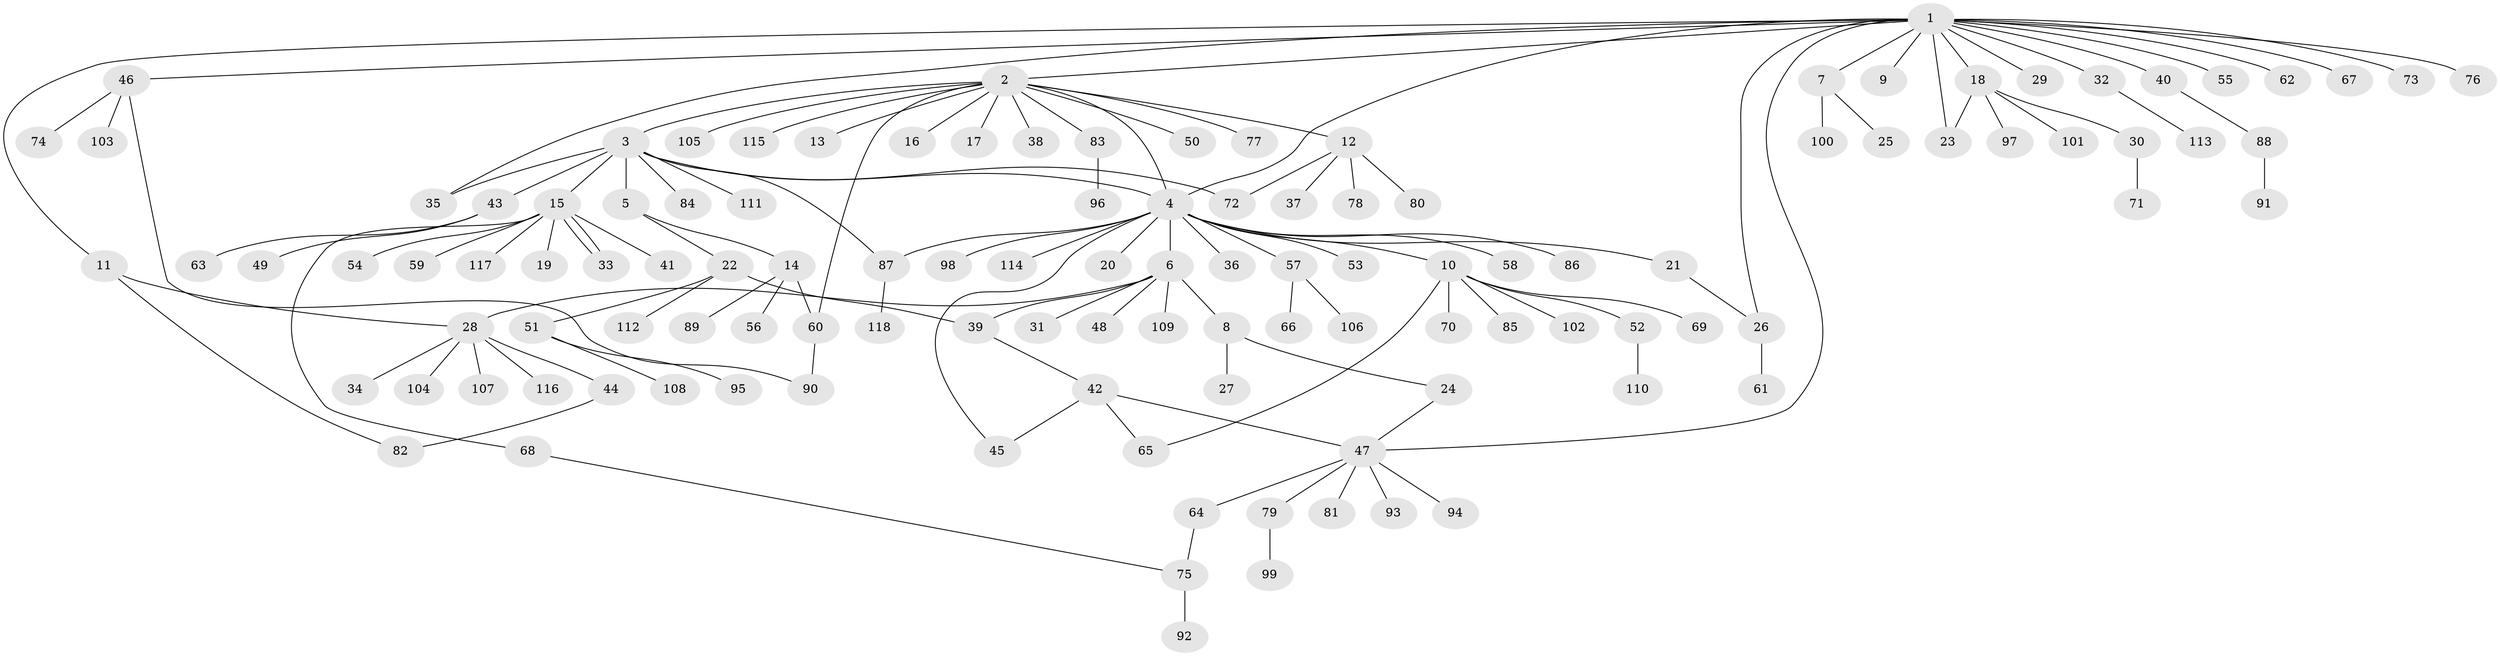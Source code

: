 // coarse degree distribution, {21: 0.010869565217391304, 13: 0.010869565217391304, 10: 0.010869565217391304, 17: 0.010869565217391304, 5: 0.010869565217391304, 8: 0.021739130434782608, 2: 0.15217391304347827, 1: 0.6413043478260869, 6: 0.021739130434782608, 3: 0.06521739130434782, 4: 0.03260869565217391, 7: 0.010869565217391304}
// Generated by graph-tools (version 1.1) at 2025/51/02/27/25 19:51:58]
// undirected, 118 vertices, 135 edges
graph export_dot {
graph [start="1"]
  node [color=gray90,style=filled];
  1;
  2;
  3;
  4;
  5;
  6;
  7;
  8;
  9;
  10;
  11;
  12;
  13;
  14;
  15;
  16;
  17;
  18;
  19;
  20;
  21;
  22;
  23;
  24;
  25;
  26;
  27;
  28;
  29;
  30;
  31;
  32;
  33;
  34;
  35;
  36;
  37;
  38;
  39;
  40;
  41;
  42;
  43;
  44;
  45;
  46;
  47;
  48;
  49;
  50;
  51;
  52;
  53;
  54;
  55;
  56;
  57;
  58;
  59;
  60;
  61;
  62;
  63;
  64;
  65;
  66;
  67;
  68;
  69;
  70;
  71;
  72;
  73;
  74;
  75;
  76;
  77;
  78;
  79;
  80;
  81;
  82;
  83;
  84;
  85;
  86;
  87;
  88;
  89;
  90;
  91;
  92;
  93;
  94;
  95;
  96;
  97;
  98;
  99;
  100;
  101;
  102;
  103;
  104;
  105;
  106;
  107;
  108;
  109;
  110;
  111;
  112;
  113;
  114;
  115;
  116;
  117;
  118;
  1 -- 2;
  1 -- 4;
  1 -- 7;
  1 -- 9;
  1 -- 11;
  1 -- 18;
  1 -- 23;
  1 -- 26;
  1 -- 29;
  1 -- 32;
  1 -- 35;
  1 -- 40;
  1 -- 46;
  1 -- 47;
  1 -- 55;
  1 -- 62;
  1 -- 67;
  1 -- 73;
  1 -- 76;
  2 -- 3;
  2 -- 4;
  2 -- 12;
  2 -- 13;
  2 -- 16;
  2 -- 17;
  2 -- 38;
  2 -- 50;
  2 -- 60;
  2 -- 77;
  2 -- 83;
  2 -- 105;
  2 -- 115;
  3 -- 4;
  3 -- 5;
  3 -- 15;
  3 -- 35;
  3 -- 43;
  3 -- 72;
  3 -- 84;
  3 -- 87;
  3 -- 111;
  4 -- 6;
  4 -- 10;
  4 -- 20;
  4 -- 21;
  4 -- 36;
  4 -- 45;
  4 -- 53;
  4 -- 57;
  4 -- 58;
  4 -- 86;
  4 -- 87;
  4 -- 98;
  4 -- 114;
  5 -- 14;
  5 -- 22;
  6 -- 8;
  6 -- 28;
  6 -- 31;
  6 -- 39;
  6 -- 48;
  6 -- 109;
  7 -- 25;
  7 -- 100;
  8 -- 24;
  8 -- 27;
  10 -- 52;
  10 -- 65;
  10 -- 69;
  10 -- 70;
  10 -- 85;
  10 -- 102;
  11 -- 28;
  11 -- 82;
  12 -- 37;
  12 -- 72;
  12 -- 78;
  12 -- 80;
  14 -- 56;
  14 -- 60;
  14 -- 89;
  15 -- 19;
  15 -- 33;
  15 -- 33;
  15 -- 41;
  15 -- 54;
  15 -- 59;
  15 -- 68;
  15 -- 117;
  18 -- 23;
  18 -- 30;
  18 -- 97;
  18 -- 101;
  21 -- 26;
  22 -- 39;
  22 -- 51;
  22 -- 112;
  24 -- 47;
  26 -- 61;
  28 -- 34;
  28 -- 44;
  28 -- 104;
  28 -- 107;
  28 -- 116;
  30 -- 71;
  32 -- 113;
  39 -- 42;
  40 -- 88;
  42 -- 45;
  42 -- 47;
  42 -- 65;
  43 -- 49;
  43 -- 63;
  44 -- 82;
  46 -- 74;
  46 -- 90;
  46 -- 103;
  47 -- 64;
  47 -- 79;
  47 -- 81;
  47 -- 93;
  47 -- 94;
  51 -- 95;
  51 -- 108;
  52 -- 110;
  57 -- 66;
  57 -- 106;
  60 -- 90;
  64 -- 75;
  68 -- 75;
  75 -- 92;
  79 -- 99;
  83 -- 96;
  87 -- 118;
  88 -- 91;
}
